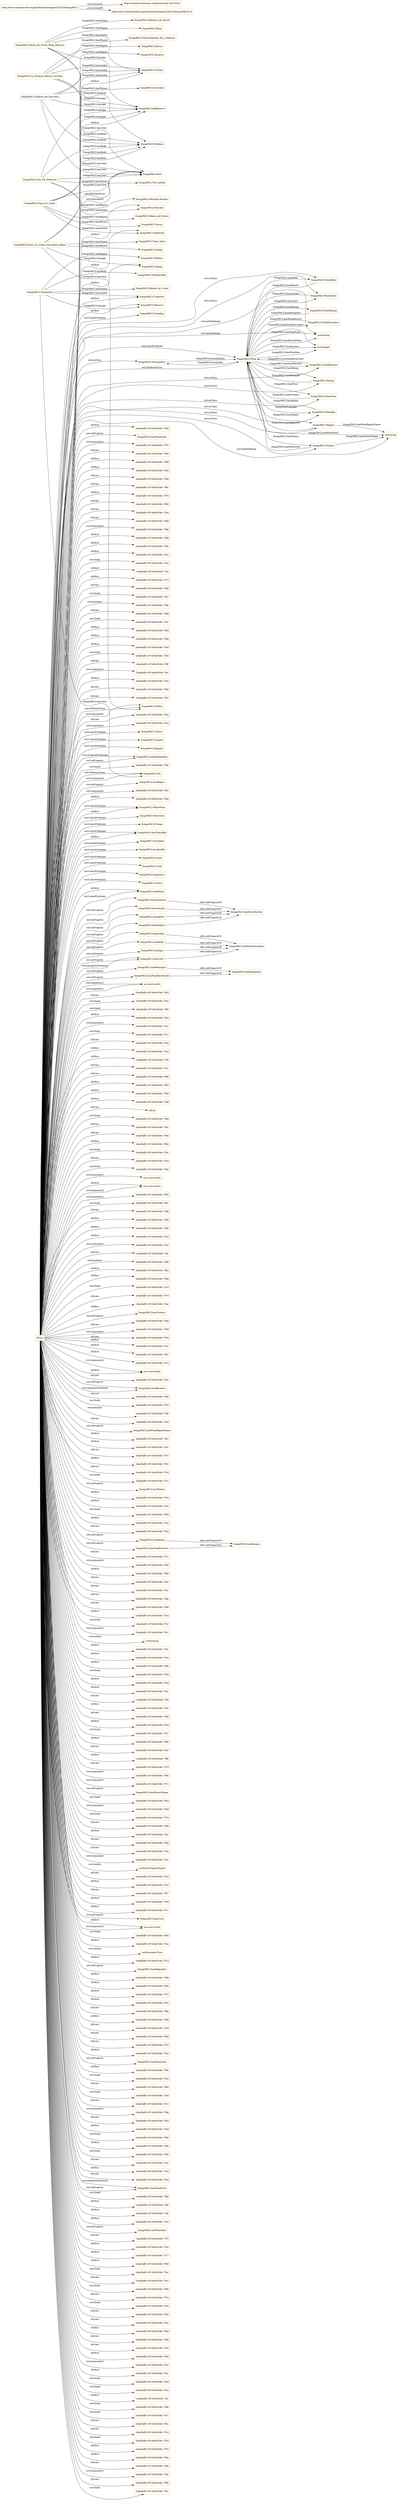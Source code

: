 digraph ar2dtool_diagram { 
rankdir=LR;
size="1501"
node [shape = rectangle, color="orange"]; "frangcPAC2:Trending" "frangcPAC2:WineAcidity" "frangcPAC2:NumReviews" "frangcPAC2:Aging" "frangcPAC2:Classic" "frangcPAC2:Rating" "frangcPAC2:Superb" "frangcPAC2:NotSpecified" "frangcPAC2:Medium" "frangcPAC2:Regular" "frangcPAC2:WinePrice" "frangcPAC2:WineAge" "frangcPAC2:Unknown" "frangcPAC2:WhiteWine" "frangcPAC2:Moderate" "frangcPAC2:VeryGood" "frangcPAC2:Region" "frangcPAC2:Wine" "frangcPAC2:Cheap" "frangcPAC2:NotClassified" "frangcPAC2:Excellent" "frangcPAC2:Acceptable" "frangcPAC2:NA" "frangcPAC2:Good" "frangcPAC2:Red" "frangcPAC2:Delicate" "frangcPAC2:BigReserve" "frangcPAC2:WineDescriptor" "frangcPAC2:WineBody" "frangcPAC2:Strong" "frangcPAC2:WineColor" "frangcPAC2:Winery" "frangcPAC2:Reserve" "frangcPAC2:Viral" "frangcPAC2:Expensive" "frangcPAC2:Static" "frangcPAC2:WineRating" "frangcPAC2:RedWine" "frangcPAC2:White" ; /*classes style*/
	"frangcPAC2:hasBodyInv" -> "frangcPAC2:hasWineDescInv" [ label = "rdfs:subPropertyOf" ];
	"frangcPAC2:hasAcidityInv" -> "frangcPAC2:hasWineDescInv" [ label = "rdfs:subPropertyOf" ];
	"frangcPAC2:hasColor" -> "frangcPAC2:hasWineDescriptor" [ label = "rdfs:subPropertyOf" ];
	"frangcPAC2:hasAcidity" -> "frangcPAC2:hasWineDescriptor" [ label = "rdfs:subPropertyOf" ];
	"frangcPAC2:hasBody" -> "frangcPAC2:hasWineDescriptor" [ label = "rdfs:subPropertyOf" ];
	"frangcPAC2:Baron_de_Chirel_Rioja_Reserva" -> "frangcPAC2:Medium" [ label = "frangcPAC2:hasBody" ];
	"frangcPAC2:Baron_de_Chirel_Rioja_Reserva" -> "frangcPAC2:Red" [ label = "frangcPAC2:hasColor" ];
	"frangcPAC2:Baron_de_Chirel_Rioja_Reserva" -> "frangcPAC2:BigReserve" [ label = "frangcPAC2:hasAge" ];
	"frangcPAC2:Baron_de_Chirel_Rioja_Reserva" -> "frangcPAC2:Strong" [ label = "frangcPAC2:hasAcidity" ];
	"frangcPAC2:Baron_de_Chirel_Rioja_Reserva" -> "frangcPAC2:Rioja" [ label = "frangcPAC2:hasRegion" ];
	"frangcPAC2:Baron_de_Chirel_Rioja_Reserva" -> "frangcPAC2:Marques_de_Riscal" [ label = "frangcPAC2:hasWinery" ];
	"frangcPAC2:hasNumReviewsInv" -> "frangcPAC2:hasRatingsInv" [ label = "rdfs:subPropertyOf" ];
	"http://www.semanticweb.org/mirifran/ontologies/2023/3/frangcPAC2" -> "https://creativecommons.org/licenses/by-nd/3.0/es/" [ label = "terms:license" ];
	"http://www.semanticweb.org/mirifran/ontologies/2023/3/frangcPAC2" -> "http://www.semanticweb.org/mirifran/ontologies/2023/3/frangcPAC2/3.0" [ label = "owl:versionIRI" ];
	"frangcPAC2:La_Faraona_Bierzo_Corullon" -> "frangcPAC2:Red" [ label = "frangcPAC2:hasColor" ];
	"frangcPAC2:La_Faraona_Bierzo_Corullon" -> "frangcPAC2:Bierzo" [ label = "frangcPAC2:hasRegion" ];
	"frangcPAC2:La_Faraona_Bierzo_Corullon" -> "frangcPAC2:Medium" [ label = "frangcPAC2:hasBody" ];
	"frangcPAC2:La_Faraona_Bierzo_Corullon" -> "frangcPAC2:Strong" [ label = "frangcPAC2:hasAcidity" ];
	"frangcPAC2:La_Faraona_Bierzo_Corullon" -> "frangcPAC2:BigReserve" [ label = "frangcPAC2:hasAge" ];
	"frangcPAC2:La_Faraona_Bierzo_Corullon" -> "frangcPAC2:Descendientes_de_J._Palacios" [ label = "frangcPAC2:hasWinery" ];
	"NULL" -> "urn:swrl:var#c" [ label = "swrl:argument1" ];
	"NULL" -> "frangcPAC2:hasAcidityInv" [ label = "owl:onProperty" ];
	"NULL" -> "-2ded0af9:187c9b45546:-7f63" [ label = "rdf:rest" ];
	"NULL" -> "-2ded0af9:187c9b45546:-7fca" [ label = "swrl:head" ];
	"NULL" -> "frangcPAC2:Unknown" [ label = "rdf:first" ];
	"NULL" -> "-2ded0af9:187c9b45546:-7f5f" [ label = "swrl:head" ];
	"NULL" -> "-2ded0af9:187c9b45546:-7fb3" [ label = "rdf:first" ];
	"NULL" -> "-2ded0af9:187c9b45546:-7f21" [ label = "swrl:arguments" ];
	"NULL" -> "frangcPAC2:NumReviews" [ label = "owl:onClass" ];
	"NULL" -> "-2ded0af9:187c9b45546:-7f11" [ label = "swrl:body" ];
	"NULL" -> "-2ded0af9:187c9b45546:-7fd4" [ label = "rdf:rest" ];
	"NULL" -> "-2ded0af9:187c9b45546:-7fa3" [ label = "rdf:first" ];
	"NULL" -> "-2ded0af9:187c9b45546:-7f3f" [ label = "rdf:first" ];
	"NULL" -> "-2ded0af9:187c9b45546:-7f51" [ label = "rdf:rest" ];
	"NULL" -> "-2ded0af9:187c9b45546:-7f88" [ label = "rdf:rest" ];
	"NULL" -> "-2ded0af9:187c9b45546:-7f83" [ label = "rdf:first" ];
	"NULL" -> "-2ded0af9:187c9b45546:-7f9d" [ label = "rdf:first" ];
	"NULL" -> "-2ded0af9:187c9b45546:-7fa8" [ label = "rdf:first" ];
	"NULL" -> "rdf:nil" [ label = "rdf:rest" ];
	"NULL" -> "-2ded0af9:187c9b45546:-7f6a" [ label = "swrl:head" ];
	"NULL" -> "-2ded0af9:187c9b45546:-7f0c" [ label = "rdf:rest" ];
	"NULL" -> "-2ded0af9:187c9b45546:-7f46" [ label = "rdf:rest" ];
	"NULL" -> "-2ded0af9:187c9b45546:-7f8d" [ label = "rdf:first" ];
	"NULL" -> "-2ded0af9:187c9b45546:-7f5c" [ label = "swrl:body" ];
	"NULL" -> "frangcPAC2:Viral" [ label = "swrl:classPredicate" ];
	"NULL" -> "-2ded0af9:187c9b45546:-7f25" [ label = "rdf:rest" ];
	"NULL" -> "-2ded0af9:187c9b45546:-7fd2" [ label = "swrl:body" ];
	"NULL" -> "urn:swrl:var#w" [ label = "swrl:argument1" ];
	"NULL" -> "urn:swrl:var#rv" [ label = "swrl:argument2" ];
	"NULL" -> "-2ded0af9:187c9b45546:-7f95" [ label = "swrl:arguments" ];
	"NULL" -> "frangcPAC2:hasColor" [ label = "owl:onProperty" ];
	"NULL" -> "-2ded0af9:187c9b45546:-7f81" [ label = "swrl:body" ];
	"NULL" -> "-2ded0af9:187c9b45546:-7fd8" [ label = "rdf:rest" ];
	"NULL" -> "-2ded0af9:187c9b45546:-7f5b" [ label = "rdf:first" ];
	"NULL" -> "-2ded0af9:187c9b45546:-7f3b" [ label = "rdf:first" ];
	"NULL" -> "-2ded0af9:187c9b45546:-7f24" [ label = "rdf:first" ];
	"NULL" -> "-2ded0af9:187c9b45546:-7fa0" [ label = "swrl:arguments" ];
	"NULL" -> "-2ded0af9:187c9b45546:-7faf" [ label = "rdf:rest" ];
	"NULL" -> "-2ded0af9:187c9b45546:-7fd6" [ label = "owl:members" ];
	"NULL" -> "-2ded0af9:187c9b45546:-7fbe" [ label = "rdf:first" ];
	"NULL" -> "frangcPAC2:Trending" [ label = "swrl:classPredicate" ];
	"NULL" -> "-2ded0af9:187c9b45546:-7f66" [ label = "rdf:first" ];
	"NULL" -> "frangcPAC2:Good" [ label = "swrl:classPredicate" ];
	"NULL" -> "-2ded0af9:187c9b45546:-7f14" [ label = "swrl:head" ];
	"NULL" -> "-2ded0af9:187c9b45546:-7f7d" [ label = "rdf:rest" ];
	"NULL" -> "frangcPAC2:Classic" [ label = "swrl:classPredicate" ];
	"NULL" -> "-2ded0af9:187c9b45546:-7fae" [ label = "rdf:first" ];
	"NULL" -> "frangcPAC2:hasPriceInv" [ label = "owl:onProperty" ];
	"NULL" -> "frangcPAC2:BigReserve" [ label = "rdf:first" ];
	"NULL" -> "-2ded0af9:187c9b45546:-7fda" [ label = "rdf:rest" ];
	"NULL" -> "frangcPAC2:Wine" [ label = "swrl:classPredicate" ];
	"NULL" -> "frangcPAC2:Moderate" [ label = "rdf:first" ];
	"NULL" -> "-2ded0af9:187c9b45546:-7f58" [ label = "swrl:arguments" ];
	"NULL" -> "-2ded0af9:187c9b45546:-7f54" [ label = "rdf:rest" ];
	"NULL" -> "frangcPAC2:WineColor" [ label = "owl:onClass" ];
	"NULL" -> "-2ded0af9:187c9b45546:-7fc2" [ label = "rdf:first" ];
	"NULL" -> "-2ded0af9:187c9b45546:-7f87" [ label = "rdf:first" ];
	"NULL" -> "-2ded0af9:187c9b45546:-7f15" [ label = "rdf:first" ];
	"NULL" -> "urn:swrl:var#p" [ label = "rdf:first" ];
	"NULL" -> "-2ded0af9:187c9b45546:-7fc5" [ label = "rdf:rest" ];
	"NULL" -> "-2ded0af9:187c9b45546:-7fde" [ label = "rdf:rest" ];
	"NULL" -> "-2ded0af9:187c9b45546:-7f76" [ label = "swrl:body" ];
	"NULL" -> "-2ded0af9:187c9b45546:-7fdf" [ label = "owl:members" ];
	"NULL" -> "-2ded0af9:187c9b45546:-7fa4" [ label = "rdf:rest" ];
	"NULL" -> "frangcPAC2:RedWine" [ label = "swrl:classPredicate" ];
	"NULL" -> "frangcPAC2:hasWineRegionName" [ label = "owl:onProperty" ];
	"NULL" -> "xsd:double" [ label = "owl:onDataRange" ];
	"NULL" -> "-2ded0af9:187c9b45546:-7fb7" [ label = "rdf:first" ];
	"NULL" -> "-2ded0af9:187c9b45546:-7f41" [ label = "rdf:first" ];
	"NULL" -> "frangcPAC2:WinePrice" [ label = "owl:onClass" ];
	"NULL" -> "-2ded0af9:187c9b45546:-7f37" [ label = "rdf:rest" ];
	"NULL" -> "-2ded0af9:187c9b45546:-7f62" [ label = "rdf:first" ];
	"NULL" -> "-2ded0af9:187c9b45546:-7f16" [ label = "rdf:rest" ];
	"NULL" -> "frangcPAC2:VeryGood" [ label = "swrl:classPredicate" ];
	"NULL" -> "-2ded0af9:187c9b45546:-7f1c" [ label = "swrl:body" ];
	"NULL" -> "frangcPAC2:hasWinery" [ label = "owl:onProperty" ];
	"NULL" -> "-2ded0af9:187c9b45546:-7f53" [ label = "rdf:first" ];
	"NULL" -> "-2ded0af9:187c9b45546:-7fc9" [ label = "rdf:first" ];
	"NULL" -> "-2ded0af9:187c9b45546:-7f09" [ label = "swrl:head" ];
	"NULL" -> "-2ded0af9:187c9b45546:-7fcd" [ label = "rdf:first" ];
	"NULL" -> "frangcPAC2:Delicate" [ label = "rdf:first" ];
	"NULL" -> "-2ded0af9:187c9b45546:-7f20" [ label = "rdf:rest" ];
	"NULL" -> "frangcPAC2:hasNumReviews" [ label = "owl:onProperty" ];
	"NULL" -> "-2ded0af9:187c9b45546:-7f71" [ label = "rdf:rest" ];
	"NULL" -> "-2ded0af9:187c9b45546:-7fb6" [ label = "swrl:arguments" ];
	"NULL" -> "urn:swrl:var#p" [ label = "swrl:argument2" ];
	"NULL" -> "-2ded0af9:187c9b45546:-7f80" [ label = "rdf:first" ];
	"NULL" -> "-2ded0af9:187c9b45546:-7fcb" [ label = "rdf:rest" ];
	"NULL" -> "-2ded0af9:187c9b45546:-7f2c" [ label = "rdf:rest" ];
	"NULL" -> "-2ded0af9:187c9b45546:-7faa" [ label = "rdf:rest" ];
	"NULL" -> "-2ded0af9:187c9b45546:-7f0b" [ label = "rdf:rest" ];
	"NULL" -> "frangcPAC2:hasRating" [ label = "owl:onProperty" ];
	"NULL" -> "-2ded0af9:187c9b45546:-7f34" [ label = "rdf:first" ];
	"NULL" -> "-2ded0af9:187c9b45546:-7f1f" [ label = "swrl:head" ];
	"NULL" -> "-2ded0af9:187c9b45546:-7fc1" [ label = "swrl:arguments" ];
	"NULL" -> "swrlb:equal" [ label = "swrl:builtin" ];
	"NULL" -> "-2ded0af9:187c9b45546:-7fd1" [ label = "rdf:first" ];
	"NULL" -> "-2ded0af9:187c9b45546:-7f1b" [ label = "rdf:first" ];
	"NULL" -> "-2ded0af9:187c9b45546:-7f96" [ label = "rdf:first" ];
	"NULL" -> "-2ded0af9:187c9b45546:-7f39" [ label = "swrl:body" ];
	"NULL" -> "xsd:string" [ label = "owl:onDataRange" ];
	"NULL" -> "-2ded0af9:187c9b45546:-7f29" [ label = "rdf:first" ];
	"NULL" -> "frangcPAC2:White" [ label = "owl:allValuesFrom" ];
	"NULL" -> "-2ded0af9:187c9b45546:-7fa1" [ label = "rdf:first" ];
	"NULL" -> "frangcPAC2:hasBodyInv" [ label = "owl:onProperty" ];
	"NULL" -> "-2ded0af9:187c9b45546:-7f0f" [ label = "rdf:rest" ];
	"NULL" -> "-2ded0af9:187c9b45546:-7fc6" [ label = "rdf:first" ];
	"NULL" -> "-2ded0af9:187c9b45546:-7f49" [ label = "rdf:rest" ];
	"NULL" -> "-2ded0af9:187c9b45546:-7f2d" [ label = "rdf:first" ];
	"NULL" -> "-2ded0af9:187c9b45546:-7f27" [ label = "swrl:body" ];
	"NULL" -> "frangcPAC2:WineAcidity" [ label = "owl:onClass" ];
	"NULL" -> "frangcPAC2:hasBody" [ label = "owl:onProperty" ];
	"NULL" -> "-2ded0af9:187c9b45546:-7f8b" [ label = "rdf:first" ];
	"NULL" -> "-2ded0af9:187c9b45546:-7fc0" [ label = "rdf:rest" ];
	"NULL" -> "frangcPAC2:hasColorInv" [ label = "owl:onProperty" ];
	"NULL" -> "-2ded0af9:187c9b45546:-7f8f" [ label = "rdf:first" ];
	"NULL" -> "frangcPAC2:WineBody" [ label = "owl:onClass" ];
	"NULL" -> "-2ded0af9:187c9b45546:-7f74" [ label = "rdf:rest" ];
	"NULL" -> "-2ded0af9:187c9b45546:-7f6e" [ label = "swrl:arguments" ];
	"NULL" -> "frangcPAC2:hasAgeInv" [ label = "owl:onProperty" ];
	"NULL" -> "-2ded0af9:187c9b45546:-7f72" [ label = "swrl:arguments" ];
	"NULL" -> "frangcPAC2:hasWineryName" [ label = "owl:onProperty" ];
	"NULL" -> "frangcPAC2:NotClassified" [ label = "rdf:first" ];
	"NULL" -> "frangcPAC2:Wine" [ label = "owl:allValuesFrom" ];
	"NULL" -> "-2ded0af9:187c9b45546:-7fb4" [ label = "swrl:head" ];
	"NULL" -> "-2ded0af9:187c9b45546:-7f0d" [ label = "swrl:arguments" ];
	"NULL" -> "-2ded0af9:187c9b45546:-7f79" [ label = "swrl:head" ];
	"NULL" -> "-2ded0af9:187c9b45546:-7f99" [ label = "rdf:rest" ];
	"NULL" -> "-2ded0af9:187c9b45546:-7fac" [ label = "rdf:first" ];
	"NULL" -> "-2ded0af9:187c9b45546:-7fdd" [ label = "rdf:rest" ];
	"NULL" -> "-2ded0af9:187c9b45546:-7f3e" [ label = "rdf:rest" ];
	"NULL" -> "-2ded0af9:187c9b45546:-7f47" [ label = "swrl:arguments" ];
	"NULL" -> "swrlb:lessThanOrEqual" [ label = "swrl:builtin" ];
	"NULL" -> "-2ded0af9:187c9b45546:-7f5a" [ label = "rdf:rest" ];
	"NULL" -> "-2ded0af9:187c9b45546:-7f1e" [ label = "rdf:first" ];
	"NULL" -> "frangcPAC2:hasAcidity" [ label = "owl:onProperty" ];
	"NULL" -> "-2ded0af9:187c9b45546:-7f57" [ label = "rdf:rest" ];
	"NULL" -> "-2ded0af9:187c9b45546:-7f59" [ label = "rdf:first" ];
	"NULL" -> "-2ded0af9:187c9b45546:-7f7c" [ label = "rdf:first" ];
	"NULL" -> "frangcPAC2:hasPrice" [ label = "owl:onProperty" ];
	"NULL" -> "urn:swrl:var#r" [ label = "swrl:argument2" ];
	"NULL" -> "-2ded0af9:187c9b45546:-7f84" [ label = "swrl:head" ];
	"NULL" -> "-2ded0af9:187c9b45546:-7f4a" [ label = "rdf:first" ];
	"NULL" -> "swrlb:greaterThan" [ label = "swrl:builtin" ];
	"NULL" -> "-2ded0af9:187c9b45546:-7f13" [ label = "rdf:first" ];
	"NULL" -> "frangcPAC2:hasRegionInv" [ label = "owl:onProperty" ];
	"NULL" -> "-2ded0af9:187c9b45546:-7f38" [ label = "rdf:first" ];
	"NULL" -> "-2ded0af9:187c9b45546:-7fb0" [ label = "rdf:first" ];
	"NULL" -> "-2ded0af9:187c9b45546:-7f75" [ label = "rdf:first" ];
	"NULL" -> "frangcPAC2:NotClassified" [ label = "swrl:classPredicate" ];
	"NULL" -> "-2ded0af9:187c9b45546:-7f55" [ label = "rdf:first" ];
	"NULL" -> "frangcPAC2:Acceptable" [ label = "swrl:classPredicate" ];
	"NULL" -> "-2ded0af9:187c9b45546:-7f8e" [ label = "rdf:rest" ];
	"NULL" -> "frangcPAC2:Aging" [ label = "rdf:first" ];
	"NULL" -> "-2ded0af9:187c9b45546:-7f08" [ label = "rdf:first" ];
	"NULL" -> "frangcPAC2:Superb" [ label = "swrl:classPredicate" ];
	"NULL" -> "-2ded0af9:187c9b45546:-7f19" [ label = "rdf:rest" ];
	"NULL" -> "-2ded0af9:187c9b45546:-7f6d" [ label = "rdf:rest" ];
	"NULL" -> "-2ded0af9:187c9b45546:-7f70" [ label = "rdf:rest" ];
	"NULL" -> "-2ded0af9:187c9b45546:-7fa5" [ label = "rdf:first" ];
	"NULL" -> "frangcPAC2:hasWineryInv" [ label = "owl:onProperty" ];
	"NULL" -> "frangcPAC2:NA" [ label = "swrl:argument2" ];
	"NULL" -> "-2ded0af9:187c9b45546:-7f9a" [ label = "rdf:first" ];
	"NULL" -> "-2ded0af9:187c9b45546:-7f45" [ label = "swrl:head" ];
	"NULL" -> "-2ded0af9:187c9b45546:-7f65" [ label = "rdf:rest" ];
	"NULL" -> "-2ded0af9:187c9b45546:-7fa9" [ label = "swrl:head" ];
	"NULL" -> "-2ded0af9:187c9b45546:-7f23" [ label = "rdf:rest" ];
	"NULL" -> "-2ded0af9:187c9b45546:-7f8a" [ label = "swrl:arguments" ];
	"NULL" -> "frangcPAC2:Winery" [ label = "owl:onClass" ];
	"NULL" -> "-2ded0af9:187c9b45546:-7fb5" [ label = "rdf:rest" ];
	"NULL" -> "-2ded0af9:187c9b45546:-7f3d" [ label = "rdf:first" ];
	"NULL" -> "-2ded0af9:187c9b45546:-7f50" [ label = "swrl:head" ];
	"NULL" -> "-2ded0af9:187c9b45546:-7fbb" [ label = "rdf:first" ];
	"NULL" -> "-2ded0af9:187c9b45546:-7f90" [ label = "swrl:body" ];
	"NULL" -> "-2ded0af9:187c9b45546:-7fce" [ label = "rdf:rest" ];
	"NULL" -> "-2ded0af9:187c9b45546:-7f10" [ label = "rdf:first" ];
	"NULL" -> "-2ded0af9:187c9b45546:-7fad" [ label = "rdf:rest" ];
	"NULL" -> "frangcPAC2:hasWinePrice" [ label = "owl:onProperty" ];
	"NULL" -> "-2ded0af9:187c9b45546:-7fbf" [ label = "swrl:head" ];
	"NULL" -> "-2ded0af9:187c9b45546:-7f6f" [ label = "rdf:first" ];
	"NULL" -> "-2ded0af9:187c9b45546:-7f4f" [ label = "rdf:first" ];
	"NULL" -> "-2ded0af9:187c9b45546:-7f22" [ label = "rdf:first" ];
	"NULL" -> "frangcPAC2:hasWineYear" [ label = "owl:onProperty" ];
	"NULL" -> "frangcPAC2:Excellent" [ label = "swrl:classPredicate" ];
	"NULL" -> "frangcPAC2:hasNumReviewsInv" [ label = "owl:onProperty" ];
	"NULL" -> "-2ded0af9:187c9b45546:-7f7f" [ label = "rdf:rest" ];
	"NULL" -> "-2ded0af9:187c9b45546:-7fc4" [ label = "rdf:first" ];
	"NULL" -> "-2ded0af9:187c9b45546:-7f17" [ label = "rdf:first" ];
	"NULL" -> "urn:swrl:var#rv" [ label = "rdf:first" ];
	"NULL" -> "-2ded0af9:187c9b45546:-7f69" [ label = "rdf:first" ];
	"NULL" -> "-2ded0af9:187c9b45546:-7fbc" [ label = "swrl:body" ];
	"NULL" -> "urn:swrl:var#r" [ label = "rdf:first" ];
	"NULL" -> "frangcPAC2:Regular" [ label = "swrl:classPredicate" ];
	"NULL" -> "-2ded0af9:187c9b45546:-7fc3" [ label = "rdf:rest" ];
	"NULL" -> "-2ded0af9:187c9b45546:-7f9b" [ label = "swrl:body" ];
	"NULL" -> "-2ded0af9:187c9b45546:-7f7a" [ label = "rdf:rest" ];
	"NULL" -> "-2ded0af9:187c9b45546:-7f93" [ label = "swrl:head" ];
	"NULL" -> "-2ded0af9:187c9b45546:-7f40" [ label = "rdf:rest" ];
	"NULL" -> "-2ded0af9:187c9b45546:-7fa2" [ label = "rdf:rest" ];
	"NULL" -> "-2ded0af9:187c9b45546:-7fb9" [ label = "rdf:first" ];
	"NULL" -> "-2ded0af9:187c9b45546:-7f56" [ label = "rdf:rest" ];
	"NULL" -> "-2ded0af9:187c9b45546:-7f35" [ label = "rdf:rest" ];
	"NULL" -> "-2ded0af9:187c9b45546:-7f0a" [ label = "rdf:first" ];
	"NULL" -> "xsd:integer" [ label = "owl:onDataRange" ];
	"NULL" -> "-2ded0af9:187c9b45546:-7f52" [ label = "swrl:arguments" ];
	"NULL" -> "frangcPAC2:Expensive" [ label = "swrl:classPredicate" ];
	"NULL" -> "-2ded0af9:187c9b45546:-7f4c" [ label = "rdf:first" ];
	"NULL" -> "-2ded0af9:187c9b45546:-7f4d" [ label = "swrl:body" ];
	"NULL" -> "-2ded0af9:187c9b45546:-7f2a" [ label = "swrl:head" ];
	"NULL" -> "-2ded0af9:187c9b45546:-7fcf" [ label = "rdf:first" ];
	"NULL" -> "-2ded0af9:187c9b45546:-7fa6" [ label = "swrl:body" ];
	"NULL" -> "-2ded0af9:187c9b45546:-7fc7" [ label = "swrl:body" ];
	"NULL" -> "-2ded0af9:187c9b45546:-7f6c" [ label = "rdf:rest" ];
	"NULL" -> "-2ded0af9:187c9b45546:-7f18" [ label = "rdf:rest" ];
	"NULL" -> "-2ded0af9:187c9b45546:-7f33" [ label = "swrl:head" ];
	"NULL" -> "-2ded0af9:187c9b45546:-7f7e" [ label = "rdf:first" ];
	"NULL" -> "-2ded0af9:187c9b45546:-7f5e" [ label = "rdf:first" ];
	"NULL" -> "-2ded0af9:187c9b45546:-7f4b" [ label = "rdf:rest" ];
	"NULL" -> "-2ded0af9:187c9b45546:-7fab" [ label = "swrl:arguments" ];
	"NULL" -> "-2ded0af9:187c9b45546:-7f85" [ label = "rdf:rest" ];
	"NULL" -> "-2ded0af9:187c9b45546:-7fb1" [ label = "swrl:body" ];
	"NULL" -> "frangcPAC2:Red" [ label = "swrl:argument2" ];
	"NULL" -> "frangcPAC2:hasReviews" [ label = "owl:onProperty" ];
	"NULL" -> "-2ded0af9:187c9b45546:-7f36" [ label = "rdf:first" ];
	"NULL" -> "frangcPAC2:hasWineName" [ label = "owl:onProperty" ];
	"NULL" -> "-2ded0af9:187c9b45546:-7f7b" [ label = "swrl:arguments" ];
	"NULL" -> "-2ded0af9:187c9b45546:-7f94" [ label = "rdf:rest" ];
	"NULL" -> "frangcPAC2:hasWinePrice" [ label = "swrl:propertyPredicate" ];
	"NULL" -> "-2ded0af9:187c9b45546:-7f98" [ label = "rdf:first" ];
	"NULL" -> "-2ded0af9:187c9b45546:-7f26" [ label = "rdf:first" ];
	"NULL" -> "-2ded0af9:187c9b45546:-7fd5" [ label = "rdf:rest" ];
	"NULL" -> "-2ded0af9:187c9b45546:-7f8c" [ label = "rdf:rest" ];
	"NULL" -> "-2ded0af9:187c9b45546:-7f78" [ label = "rdf:first" ];
	"NULL" -> "frangcPAC2:Static" [ label = "swrl:classPredicate" ];
	"NULL" -> "-2ded0af9:187c9b45546:-7f89" [ label = "rdf:rest" ];
	"NULL" -> "frangcPAC2:Region" [ label = "owl:onClass" ];
	"NULL" -> "-2ded0af9:187c9b45546:-7f2e" [ label = "rdf:rest" ];
	"NULL" -> "-2ded0af9:187c9b45546:-7fd0" [ label = "rdf:rest" ];
	"NULL" -> "-2ded0af9:187c9b45546:-7f86" [ label = "swrl:arguments" ];
	"NULL" -> "-2ded0af9:187c9b45546:-7f48" [ label = "rdf:first" ];
	"NULL" -> "-2ded0af9:187c9b45546:-7f6b" [ label = "rdf:first" ];
	"NULL" -> "-2ded0af9:187c9b45546:-7f32" [ label = "rdf:first" ];
	"NULL" -> "frangcPAC2:NA" [ label = "owl:allValuesFrom" ];
	"NULL" -> "-2ded0af9:187c9b45546:-7f42" [ label = "swrl:body" ];
	"NULL" -> "frangcPAC2:White" [ label = "swrl:argument2" ];
	"NULL" -> "frangcPAC2:WineAge" [ label = "owl:onClass" ];
	"NULL" -> "-2ded0af9:187c9b45546:-7f2f" [ label = "rdf:first" ];
	"NULL" -> "-2ded0af9:187c9b45546:-7f73" [ label = "rdf:first" ];
	"NULL" -> "-2ded0af9:187c9b45546:-7fd9" [ label = "rdf:rest" ];
	"NULL" -> "urn:swrl:var#c" [ label = "swrl:argument2" ];
	"NULL" -> "-2ded0af9:187c9b45546:-7f67" [ label = "swrl:body" ];
	"NULL" -> "frangcPAC2:RedWine" [ label = "rdf:first" ];
	"NULL" -> "-2ded0af9:187c9b45546:-7fdb" [ label = "owl:members" ];
	"NULL" -> "-2ded0af9:187c9b45546:-7fb8" [ label = "rdf:rest" ];
	"NULL" -> "-2ded0af9:187c9b45546:-7f3c" [ label = "swrl:head" ];
	"NULL" -> "-2ded0af9:187c9b45546:-7f64" [ label = "rdf:first" ];
	"NULL" -> "-2ded0af9:187c9b45546:-7f0e" [ label = "rdf:first" ];
	"NULL" -> "frangcPAC2:Rating" [ label = "owl:onClass" ];
	"NULL" -> "-2ded0af9:187c9b45546:-7f44" [ label = "rdf:first" ];
	"NULL" -> "-2ded0af9:187c9b45546:-7f30" [ label = "swrl:body" ];
	"NULL" -> "-2ded0af9:187c9b45546:-7f9f" [ label = "rdf:rest" ];
	"NULL" -> "-2ded0af9:187c9b45546:-7fcc" [ label = "swrl:arguments" ];
	"NULL" -> "frangcPAC2:hasRatingInv" [ label = "owl:onProperty" ];
	"NULL" -> "frangcPAC2:WhiteWine" [ label = "rdf:first" ];
	"NULL" -> "frangcPAC2:Cheap" [ label = "swrl:classPredicate" ];
	"NULL" -> "-2ded0af9:187c9b45546:-7f2b" [ label = "rdf:first" ];
	"NULL" -> "-2ded0af9:187c9b45546:-7f60" [ label = "rdf:rest" ];
	"NULL" -> "-2ded0af9:187c9b45546:-7f97" [ label = "rdf:rest" ];
	"NULL" -> "-2ded0af9:187c9b45546:-7fba" [ label = "rdf:rest" ];
	"NULL" -> "frangcPAC2:hasReviews" [ label = "swrl:propertyPredicate" ];
	"NULL" -> "-2ded0af9:187c9b45546:-7f1a" [ label = "swrl:arguments" ];
	"NULL" -> "frangcPAC2:hasRatingValue" [ label = "owl:onProperty" ];
	"NULL" -> "frangcPAC2:WhiteWine" [ label = "swrl:classPredicate" ];
	"NULL" -> "frangcPAC2:hasColor" [ label = "swrl:propertyPredicate" ];
	"NULL" -> "frangcPAC2:Reserve" [ label = "rdf:first" ];
	"NULL" -> "-2ded0af9:187c9b45546:-7f9e" [ label = "swrl:head" ];
	"NULL" -> "frangcPAC2:hasRegion" [ label = "owl:onProperty" ];
	"NULL" -> "frangcPAC2:hasAge" [ label = "owl:onProperty" ];
	"NULL" -> "-2ded0af9:187c9b45546:-7f61" [ label = "swrl:arguments" ];
	"NULL" -> "-2ded0af9:187c9b45546:-7f92" [ label = "rdf:first" ];
	"NULL" -> "frangcPAC2:Red" [ label = "owl:allValuesFrom" ];
	"NULL" -> "frangcPAC2:hasRatingValue" [ label = "swrl:propertyPredicate" ];
	"NULL" -> "frangcPAC2:Strong" [ label = "rdf:first" ];
	"frangcPAC2:hasColorInv" -> "frangcPAC2:hasWineDescInv" [ label = "rdfs:subPropertyOf" ];
	"frangcPAC2:Finca_La_Colina_Sauvignon_Blanc" -> "frangcPAC2:Vinos_Sanz" [ label = "frangcPAC2:hasWinery" ];
	"frangcPAC2:Finca_La_Colina_Sauvignon_Blanc" -> "frangcPAC2:Aging" [ label = "frangcPAC2:hasAge" ];
	"frangcPAC2:Finca_La_Colina_Sauvignon_Blanc" -> "frangcPAC2:Strong" [ label = "frangcPAC2:hasAcidity" ];
	"frangcPAC2:Finca_La_Colina_Sauvignon_Blanc" -> "frangcPAC2:Medium" [ label = "frangcPAC2:hasBody" ];
	"frangcPAC2:Finca_La_Colina_Sauvignon_Blanc" -> "frangcPAC2:White" [ label = "frangcPAC2:hasColor" ];
	"frangcPAC2:Finca_La_Colina_Sauvignon_Blanc" -> "frangcPAC2:Rueda" [ label = "frangcPAC2:hasRegion" ];
	"frangcPAC2:hasNumReviews" -> "frangcPAC2:hasRatings" [ label = "rdfs:subPropertyOf" ];
	"frangcPAC2:hasAge" -> "frangcPAC2:hasWineDescriptor" [ label = "rdfs:subPropertyOf" ];
	"frangcPAC2:hasRatingInv" -> "frangcPAC2:hasRatingsInv" [ label = "rdfs:subPropertyOf" ];
	"frangcPAC2:Laderas_de_Inurrieta" -> "frangcPAC2:Strong" [ label = "frangcPAC2:hasAcidity" ];
	"frangcPAC2:Laderas_de_Inurrieta" -> "frangcPAC2:Inurrieta" [ label = "frangcPAC2:hasWinery" ];
	"frangcPAC2:Laderas_de_Inurrieta" -> "frangcPAC2:BigReserve" [ label = "frangcPAC2:hasAge" ];
	"frangcPAC2:Laderas_de_Inurrieta" -> "frangcPAC2:Red" [ label = "frangcPAC2:hasColor" ];
	"frangcPAC2:Laderas_de_Inurrieta" -> "frangcPAC2:Medium" [ label = "frangcPAC2:hasBody" ];
	"frangcPAC2:Laderas_de_Inurrieta" -> "frangcPAC2:Navarra" [ label = "frangcPAC2:hasRegion" ];
	"frangcPAC2:Don_PX_Seleccion" -> "frangcPAC2:Red" [ label = "frangcPAC2:hasColor" ];
	"frangcPAC2:Don_PX_Seleccion" -> "frangcPAC2:Medium" [ label = "frangcPAC2:hasBody" ];
	"frangcPAC2:Don_PX_Seleccion" -> "frangcPAC2:Delicate" [ label = "frangcPAC2:hasAcidity" ];
	"frangcPAC2:Don_PX_Seleccion" -> "frangcPAC2:Toro_Albala" [ label = "frangcPAC2:hasWinery" ];
	"frangcPAC2:Don_PX_Seleccion" -> "frangcPAC2:Montilla-Moriles" [ label = "frangcPAC2:hasRegion" ];
	"frangcPAC2:Don_PX_Seleccion" -> "frangcPAC2:BigReserve" [ label = "frangcPAC2:hasAge" ];
	"frangcPAC2:hasAgeInv" -> "frangcPAC2:hasWineDescInv" [ label = "rdfs:subPropertyOf" ];
	"frangcPAC2:Treixadura" -> "frangcPAC2:Ramon_do_Casar" [ label = "frangcPAC2:hasWinery" ];
	"frangcPAC2:Treixadura" -> "frangcPAC2:NA" [ label = "frangcPAC2:hasColor" ];
	"frangcPAC2:Treixadura" -> "frangcPAC2:Ribeiro" [ label = "frangcPAC2:hasRegion" ];
	"frangcPAC2:Treixadura" -> "frangcPAC2:Reserve" [ label = "frangcPAC2:hasAge" ];
	"frangcPAC2:Treixadura" -> "frangcPAC2:Unknown" [ label = "frangcPAC2:hasAcidity" ];
	"frangcPAC2:Treixadura" -> "frangcPAC2:NotSpecified" [ label = "frangcPAC2:hasBody" ];
	"frangcPAC2:hasRating" -> "frangcPAC2:hasRatings" [ label = "rdfs:subPropertyOf" ];
	"frangcPAC2:Finca_El_Canto" -> "frangcPAC2:Moderate" [ label = "frangcPAC2:hasAcidity" ];
	"frangcPAC2:Finca_El_Canto" -> "frangcPAC2:Ribera_del_Duero" [ label = "frangcPAC2:hasRegion" ];
	"frangcPAC2:Finca_El_Canto" -> "frangcPAC2:BigReserve" [ label = "frangcPAC2:hasAge" ];
	"frangcPAC2:Finca_El_Canto" -> "frangcPAC2:Tarsus" [ label = "frangcPAC2:hasWinery" ];
	"frangcPAC2:Finca_El_Canto" -> "frangcPAC2:Medium" [ label = "frangcPAC2:hasBody" ];
	"frangcPAC2:Finca_El_Canto" -> "frangcPAC2:Red" [ label = "frangcPAC2:hasColor" ];
	"frangcPAC2:Wine" -> "frangcPAC2:Winery" [ label = "frangcPAC2:hasWinery" ];
	"frangcPAC2:Wine" -> "xsd:integer" [ label = "frangcPAC2:hasReviews" ];
	"frangcPAC2:WineDescriptor" -> "frangcPAC2:Wine" [ label = "frangcPAC2:hasWineDescInv" ];
	"frangcPAC2:Region" -> "xsd:string" [ label = "frangcPAC2:hasWineRegionName" ];
	"frangcPAC2:Region" -> "frangcPAC2:Wine" [ label = "frangcPAC2:hasRegionInv" ];
	"frangcPAC2:Wine" -> "xsd:double" [ label = "frangcPAC2:hasWinePrice" ];
	"frangcPAC2:Wine" -> "xsd:double" [ label = "frangcPAC2:hasRatingValue" ];
	"frangcPAC2:Wine" -> "frangcPAC2:WineDescriptor" [ label = "frangcPAC2:hasWineDescriptor" ];
	"frangcPAC2:Wine" -> "frangcPAC2:WineRating" [ label = "frangcPAC2:hasRatings" ];
	"frangcPAC2:Wine" -> "frangcPAC2:WineAge" [ label = "frangcPAC2:hasAge" ];
	"frangcPAC2:WineColor" -> "frangcPAC2:Wine" [ label = "frangcPAC2:hasColorInv" ];
	"frangcPAC2:WineAcidity" -> "frangcPAC2:Wine" [ label = "frangcPAC2:hasAcidityInv" ];
	"frangcPAC2:Wine" -> "frangcPAC2:WineBody" [ label = "frangcPAC2:hasBody" ];
	"frangcPAC2:WineAge" -> "frangcPAC2:Wine" [ label = "frangcPAC2:hasAgeInv" ];
	"frangcPAC2:Wine" -> "frangcPAC2:WinePrice" [ label = "frangcPAC2:hasPrice" ];
	"frangcPAC2:Wine" -> "frangcPAC2:NumReviews" [ label = "frangcPAC2:hasNumReviews" ];
	"frangcPAC2:Wine" -> "xsd:integer" [ label = "frangcPAC2:hasWineYear" ];
	"frangcPAC2:Rating" -> "frangcPAC2:Wine" [ label = "frangcPAC2:hasRatingInv" ];
	"frangcPAC2:Wine" -> "frangcPAC2:WineAcidity" [ label = "frangcPAC2:hasAcidity" ];
	"frangcPAC2:NumReviews" -> "frangcPAC2:Wine" [ label = "frangcPAC2:hasNumReviewsInv" ];
	"frangcPAC2:WineBody" -> "frangcPAC2:Wine" [ label = "frangcPAC2:hasBodyInv" ];
	"frangcPAC2:Wine" -> "frangcPAC2:Region" [ label = "frangcPAC2:hasRegion" ];
	"frangcPAC2:WineRating" -> "frangcPAC2:Wine" [ label = "frangcPAC2:hasRatingsInv" ];
	"frangcPAC2:Winery" -> "frangcPAC2:Wine" [ label = "frangcPAC2:hasWineryInv" ];
	"frangcPAC2:WinePrice" -> "frangcPAC2:Wine" [ label = "frangcPAC2:hasPriceInv" ];
	"frangcPAC2:Wine" -> "xsd:string" [ label = "frangcPAC2:hasWineName" ];
	"frangcPAC2:Wine" -> "frangcPAC2:WineColor" [ label = "frangcPAC2:hasColor" ];
	"frangcPAC2:Wine" -> "frangcPAC2:Rating" [ label = "frangcPAC2:hasRating" ];
	"frangcPAC2:Winery" -> "xsd:string" [ label = "frangcPAC2:hasWineryName" ];

}
